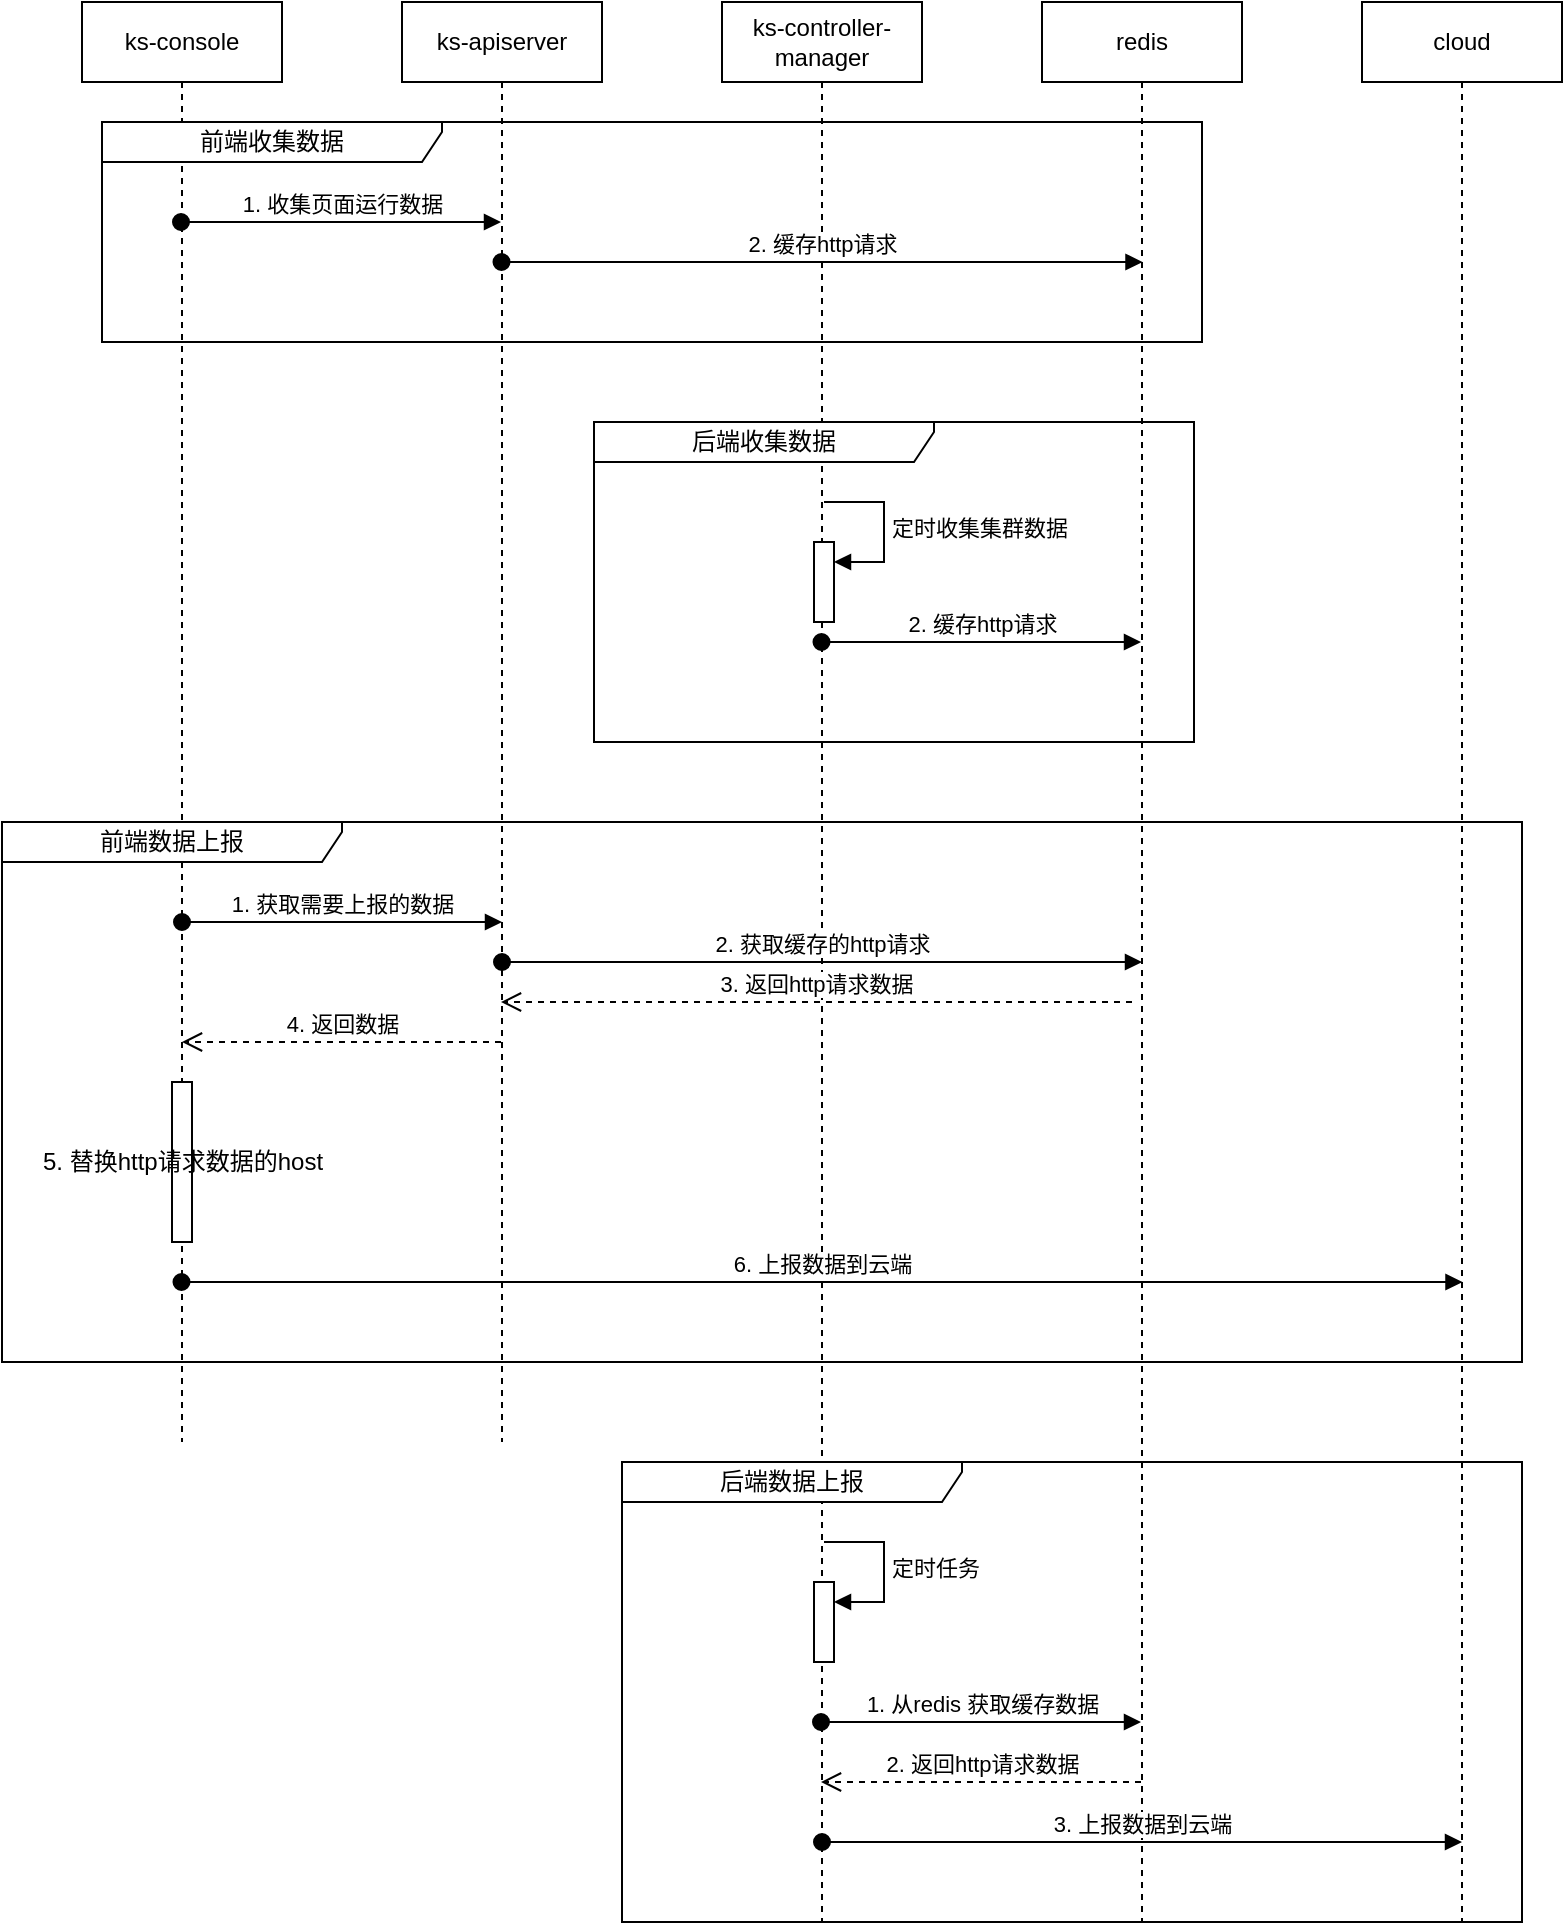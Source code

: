<mxfile version="28.0.7">
  <diagram name="第 1 页" id="U6peYYjzT9KnF7U7tv9T">
    <mxGraphModel dx="1018" dy="673" grid="1" gridSize="10" guides="1" tooltips="1" connect="1" arrows="1" fold="1" page="1" pageScale="1" pageWidth="827" pageHeight="1169" math="0" shadow="0">
      <root>
        <mxCell id="0" />
        <mxCell id="1" parent="0" />
        <mxCell id="LeuzwvILITXPN2abdKCn-2" value="ks-console" style="shape=umlLifeline;perimeter=lifelinePerimeter;whiteSpace=wrap;html=1;container=1;dropTarget=0;collapsible=0;recursiveResize=0;outlineConnect=0;portConstraint=eastwest;newEdgeStyle={&quot;curved&quot;:0,&quot;rounded&quot;:0};" parent="1" vertex="1">
          <mxGeometry x="64" y="80" width="100" height="720" as="geometry" />
        </mxCell>
        <mxCell id="LeuzwvILITXPN2abdKCn-21" value="5. 替换http请求数据的host" style="html=1;points=[[0,0,0,0,5],[0,1,0,0,-5],[1,0,0,0,5],[1,1,0,0,-5]];perimeter=orthogonalPerimeter;outlineConnect=0;targetShapes=umlLifeline;portConstraint=eastwest;newEdgeStyle={&quot;curved&quot;:0,&quot;rounded&quot;:0};" parent="LeuzwvILITXPN2abdKCn-2" vertex="1">
          <mxGeometry x="45" y="540" width="10" height="80" as="geometry" />
        </mxCell>
        <mxCell id="LeuzwvILITXPN2abdKCn-3" value="ks-apiserver" style="shape=umlLifeline;perimeter=lifelinePerimeter;whiteSpace=wrap;html=1;container=1;dropTarget=0;collapsible=0;recursiveResize=0;outlineConnect=0;portConstraint=eastwest;newEdgeStyle={&quot;curved&quot;:0,&quot;rounded&quot;:0};" parent="1" vertex="1">
          <mxGeometry x="224" y="80" width="100" height="720" as="geometry" />
        </mxCell>
        <mxCell id="LeuzwvILITXPN2abdKCn-4" value="ks-controller-manager" style="shape=umlLifeline;perimeter=lifelinePerimeter;whiteSpace=wrap;html=1;container=1;dropTarget=0;collapsible=0;recursiveResize=0;outlineConnect=0;portConstraint=eastwest;newEdgeStyle={&quot;curved&quot;:0,&quot;rounded&quot;:0};" parent="1" vertex="1">
          <mxGeometry x="384" y="80" width="100" height="960" as="geometry" />
        </mxCell>
        <mxCell id="LeuzwvILITXPN2abdKCn-28" value="" style="html=1;points=[[0,0,0,0,5],[0,1,0,0,-5],[1,0,0,0,5],[1,1,0,0,-5]];perimeter=orthogonalPerimeter;outlineConnect=0;targetShapes=umlLifeline;portConstraint=eastwest;newEdgeStyle={&quot;curved&quot;:0,&quot;rounded&quot;:0};" parent="LeuzwvILITXPN2abdKCn-4" vertex="1">
          <mxGeometry x="46" y="790" width="10" height="40" as="geometry" />
        </mxCell>
        <mxCell id="LeuzwvILITXPN2abdKCn-29" value="定时任务" style="html=1;align=left;spacingLeft=2;endArrow=block;rounded=0;edgeStyle=orthogonalEdgeStyle;curved=0;rounded=0;" parent="LeuzwvILITXPN2abdKCn-4" target="LeuzwvILITXPN2abdKCn-28" edge="1">
          <mxGeometry relative="1" as="geometry">
            <mxPoint x="51" y="770" as="sourcePoint" />
            <Array as="points">
              <mxPoint x="81" y="800" />
            </Array>
          </mxGeometry>
        </mxCell>
        <mxCell id="LeuzwvILITXPN2abdKCn-5" value="1. 收集页面运行数据" style="html=1;verticalAlign=bottom;startArrow=oval;startFill=1;endArrow=block;startSize=8;curved=0;rounded=0;" parent="1" edge="1">
          <mxGeometry width="60" relative="1" as="geometry">
            <mxPoint x="113.5" y="190" as="sourcePoint" />
            <mxPoint x="273.5" y="190" as="targetPoint" />
          </mxGeometry>
        </mxCell>
        <mxCell id="LeuzwvILITXPN2abdKCn-6" value="redis" style="shape=umlLifeline;perimeter=lifelinePerimeter;whiteSpace=wrap;html=1;container=1;dropTarget=0;collapsible=0;recursiveResize=0;outlineConnect=0;portConstraint=eastwest;newEdgeStyle={&quot;curved&quot;:0,&quot;rounded&quot;:0};" parent="1" vertex="1">
          <mxGeometry x="544" y="80" width="100" height="960" as="geometry" />
        </mxCell>
        <mxCell id="LeuzwvILITXPN2abdKCn-7" value="2. 缓存http请求" style="html=1;verticalAlign=bottom;startArrow=oval;startFill=1;endArrow=block;startSize=8;curved=0;rounded=0;" parent="1" edge="1">
          <mxGeometry x="0.003" width="60" relative="1" as="geometry">
            <mxPoint x="273.75" y="210" as="sourcePoint" />
            <mxPoint x="594.25" y="210" as="targetPoint" />
            <mxPoint as="offset" />
          </mxGeometry>
        </mxCell>
        <mxCell id="LeuzwvILITXPN2abdKCn-11" value="cloud" style="shape=umlLifeline;perimeter=lifelinePerimeter;whiteSpace=wrap;html=1;container=1;dropTarget=0;collapsible=0;recursiveResize=0;outlineConnect=0;portConstraint=eastwest;newEdgeStyle={&quot;curved&quot;:0,&quot;rounded&quot;:0};" parent="1" vertex="1">
          <mxGeometry x="704" y="80" width="100" height="960" as="geometry" />
        </mxCell>
        <mxCell id="LeuzwvILITXPN2abdKCn-12" value="1. 获取需要上报的数据" style="html=1;verticalAlign=bottom;startArrow=oval;startFill=1;endArrow=block;startSize=8;curved=0;rounded=0;" parent="1" edge="1">
          <mxGeometry width="60" relative="1" as="geometry">
            <mxPoint x="114" y="540" as="sourcePoint" />
            <mxPoint x="274" y="540" as="targetPoint" />
          </mxGeometry>
        </mxCell>
        <mxCell id="LeuzwvILITXPN2abdKCn-16" value="前端收集数据" style="shape=umlFrame;whiteSpace=wrap;html=1;pointerEvents=0;width=170;height=20;" parent="1" vertex="1">
          <mxGeometry x="74" y="140" width="550" height="110" as="geometry" />
        </mxCell>
        <mxCell id="LeuzwvILITXPN2abdKCn-17" value="前端数据上报" style="shape=umlFrame;whiteSpace=wrap;html=1;pointerEvents=0;width=170;height=20;" parent="1" vertex="1">
          <mxGeometry x="24" y="490" width="760" height="270" as="geometry" />
        </mxCell>
        <mxCell id="LeuzwvILITXPN2abdKCn-18" value="2. 获取缓存的http请求" style="html=1;verticalAlign=bottom;startArrow=oval;startFill=1;endArrow=block;startSize=8;curved=0;rounded=0;" parent="1" edge="1">
          <mxGeometry width="60" relative="1" as="geometry">
            <mxPoint x="274" y="560" as="sourcePoint" />
            <mxPoint x="594" y="560" as="targetPoint" />
          </mxGeometry>
        </mxCell>
        <mxCell id="LeuzwvILITXPN2abdKCn-19" value="3. 返回http请求数据" style="html=1;verticalAlign=bottom;endArrow=open;dashed=1;endSize=8;curved=0;rounded=0;" parent="1" edge="1">
          <mxGeometry relative="1" as="geometry">
            <mxPoint x="589" y="580" as="sourcePoint" />
            <mxPoint x="273.5" y="580" as="targetPoint" />
          </mxGeometry>
        </mxCell>
        <mxCell id="LeuzwvILITXPN2abdKCn-20" value="4. 返回数据" style="html=1;verticalAlign=bottom;endArrow=open;dashed=1;endSize=8;curved=0;rounded=0;" parent="1" edge="1">
          <mxGeometry relative="1" as="geometry">
            <mxPoint x="273.5" y="600" as="sourcePoint" />
            <mxPoint x="114" y="600" as="targetPoint" />
          </mxGeometry>
        </mxCell>
        <mxCell id="LeuzwvILITXPN2abdKCn-25" value="6. 上报数据到云端" style="html=1;verticalAlign=bottom;startArrow=oval;startFill=1;endArrow=block;startSize=8;curved=0;rounded=0;" parent="1" edge="1">
          <mxGeometry width="60" relative="1" as="geometry">
            <mxPoint x="113.75" y="720" as="sourcePoint" />
            <mxPoint x="754.25" y="720" as="targetPoint" />
            <Array as="points" />
            <mxPoint as="offset" />
          </mxGeometry>
        </mxCell>
        <mxCell id="LeuzwvILITXPN2abdKCn-27" value="后端数据上报" style="shape=umlFrame;whiteSpace=wrap;html=1;pointerEvents=0;width=170;height=20;" parent="1" vertex="1">
          <mxGeometry x="334" y="810" width="450" height="230" as="geometry" />
        </mxCell>
        <mxCell id="LeuzwvILITXPN2abdKCn-30" value="1. 从redis 获取缓存数据" style="html=1;verticalAlign=bottom;startArrow=oval;startFill=1;endArrow=block;startSize=8;curved=0;rounded=0;" parent="1" edge="1">
          <mxGeometry width="60" relative="1" as="geometry">
            <mxPoint x="433.5" y="940" as="sourcePoint" />
            <mxPoint x="593.5" y="940" as="targetPoint" />
          </mxGeometry>
        </mxCell>
        <mxCell id="LeuzwvILITXPN2abdKCn-32" value="2. 返回http请求数据" style="html=1;verticalAlign=bottom;endArrow=open;dashed=1;endSize=8;curved=0;rounded=0;" parent="1" edge="1">
          <mxGeometry relative="1" as="geometry">
            <mxPoint x="593.5" y="970" as="sourcePoint" />
            <mxPoint x="433.5" y="970" as="targetPoint" />
          </mxGeometry>
        </mxCell>
        <mxCell id="LeuzwvILITXPN2abdKCn-33" value="3. 上报数据到云端" style="html=1;verticalAlign=bottom;startArrow=oval;startFill=1;endArrow=block;startSize=8;curved=0;rounded=0;" parent="1" edge="1">
          <mxGeometry width="60" relative="1" as="geometry">
            <mxPoint x="434" y="1000" as="sourcePoint" />
            <mxPoint x="754" y="1000" as="targetPoint" />
            <Array as="points" />
            <mxPoint as="offset" />
          </mxGeometry>
        </mxCell>
        <mxCell id="J1S162dikZyfsjg46pWH-5" value="2. 缓存http请求" style="html=1;verticalAlign=bottom;startArrow=oval;startFill=1;endArrow=block;startSize=8;curved=0;rounded=0;" edge="1" parent="1">
          <mxGeometry x="0.003" width="60" relative="1" as="geometry">
            <mxPoint x="433.75" y="400" as="sourcePoint" />
            <mxPoint x="593.5" y="400" as="targetPoint" />
            <mxPoint as="offset" />
          </mxGeometry>
        </mxCell>
        <mxCell id="J1S162dikZyfsjg46pWH-6" value="后端收集数据" style="shape=umlFrame;whiteSpace=wrap;html=1;pointerEvents=0;width=170;height=20;" vertex="1" parent="1">
          <mxGeometry x="320" y="290" width="300" height="160" as="geometry" />
        </mxCell>
        <mxCell id="J1S162dikZyfsjg46pWH-10" value="" style="html=1;points=[[0,0,0,0,5],[0,1,0,0,-5],[1,0,0,0,5],[1,1,0,0,-5]];perimeter=orthogonalPerimeter;outlineConnect=0;targetShapes=umlLifeline;portConstraint=eastwest;newEdgeStyle={&quot;curved&quot;:0,&quot;rounded&quot;:0};" vertex="1" parent="1">
          <mxGeometry x="430" y="350" width="10" height="40" as="geometry" />
        </mxCell>
        <mxCell id="J1S162dikZyfsjg46pWH-11" value="定时收集集群数据" style="html=1;align=left;spacingLeft=2;endArrow=block;rounded=0;edgeStyle=orthogonalEdgeStyle;curved=0;rounded=0;" edge="1" target="J1S162dikZyfsjg46pWH-10" parent="1">
          <mxGeometry relative="1" as="geometry">
            <mxPoint x="435" y="330" as="sourcePoint" />
            <Array as="points">
              <mxPoint x="465" y="360" />
            </Array>
          </mxGeometry>
        </mxCell>
      </root>
    </mxGraphModel>
  </diagram>
</mxfile>
